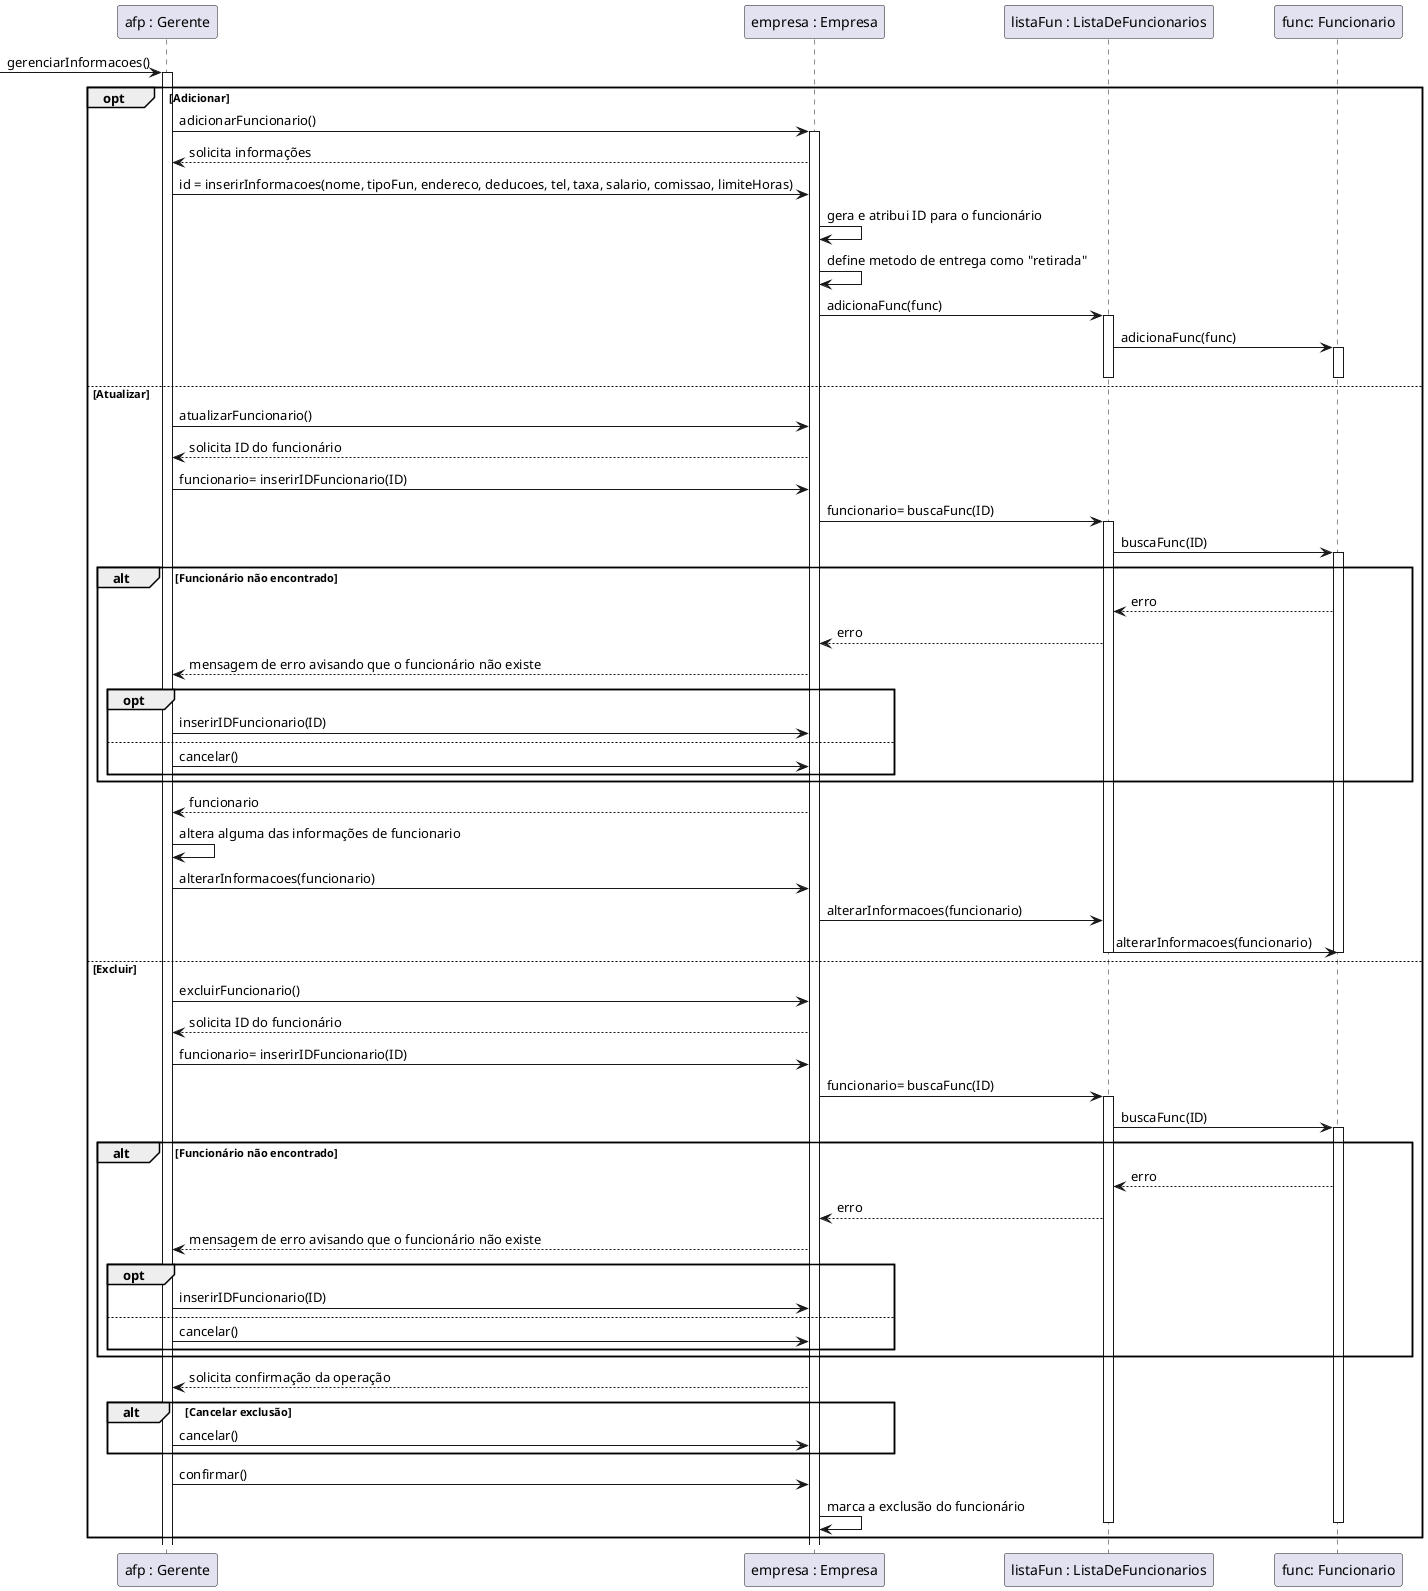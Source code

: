 @startuml

Participant "afp : Gerente" as AFP
Participant "empresa : Empresa" as empresa
Participant "listaFun : ListaDeFuncionarios" as listaFuncionarios
Participant "func: Funcionario" as funcionario
' Participant "pgto: Pagamento" as pagamento
' Participant "ponto: Ponto" as ponto
' Participant "baseProj: BaseDeDadosProjetos" as baseProjeto

'não sei se precisa de loop na interação de lista de funcionários com funcionário

-> AFP : gerenciarInformacoes()
activate AFP
opt Adicionar
    AFP -> empresa : adicionarFuncionario()
    activate empresa
    AFP <-- empresa : solicita informações
    AFP -> empresa : id = inserirInformacoes(nome, tipoFun, endereco, deducoes, tel, taxa, salario, comissao, limiteHoras)
    empresa -> empresa: gera e atribui ID para o funcionário
    empresa -> empresa: define metodo de entrega como "retirada"
    empresa -> listaFuncionarios : adicionaFunc(func)
    activate listaFuncionarios
    listaFuncionarios -> funcionario: adicionaFunc(func)
    activate funcionario
    deactivate listaFuncionarios
    deactivate funcionario

else Atualizar
    AFP -> empresa : atualizarFuncionario()
    AFP <-- empresa : solicita ID do funcionário
    AFP -> empresa : funcionario= inserirIDFuncionario(ID)
    empresa -> listaFuncionarios : funcionario= buscaFunc(ID)
    activate listaFuncionarios
    listaFuncionarios -> funcionario: buscaFunc(ID)
    activate funcionario
    alt Funcionário não encontrado
        listaFuncionarios <-- funcionario: erro
        empresa <-- listaFuncionarios : erro
        AFP <-- empresa : mensagem de erro avisando que o funcionário não existe
        opt
            AFP -> empresa : inserirIDFuncionario(ID)
        else
            AFP -> empresa : cancelar()
        end
    end
    AFP <-- empresa : funcionario
    AFP -> AFP: altera alguma das informações de funcionario
    AFP -> empresa : alterarInformacoes(funcionario)
    
    empresa -> listaFuncionarios: alterarInformacoes(funcionario)
    listaFuncionarios -> funcionario: alterarInformacoes(funcionario)
    deactivate listaFuncionarios
    deactivate funcionario

else Excluir
    AFP -> empresa : excluirFuncionario()
    AFP <-- empresa : solicita ID do funcionário
    AFP -> empresa : funcionario= inserirIDFuncionario(ID)
    empresa -> listaFuncionarios : funcionario= buscaFunc(ID)
    activate listaFuncionarios
    listaFuncionarios -> funcionario: buscaFunc(ID)
    activate funcionario
    alt Funcionário não encontrado
        listaFuncionarios <-- funcionario: erro
        empresa <-- listaFuncionarios : erro
        AFP <-- empresa : mensagem de erro avisando que o funcionário não existe
        opt
            AFP -> empresa : inserirIDFuncionario(ID)
        else
            AFP -> empresa : cancelar()
        end
    end
    AFP <-- empresa : solicita confirmação da operação
    alt Cancelar exclusão
         AFP -> empresa : cancelar()
    end
    AFP -> empresa : confirmar()
    'talvez fazer voltar até o funcionario, mas né
    empresa -> empresa : marca a exclusão do funcionário 
    deactivate listaFuncionarios
    deactivate funcionario
end

@enduml